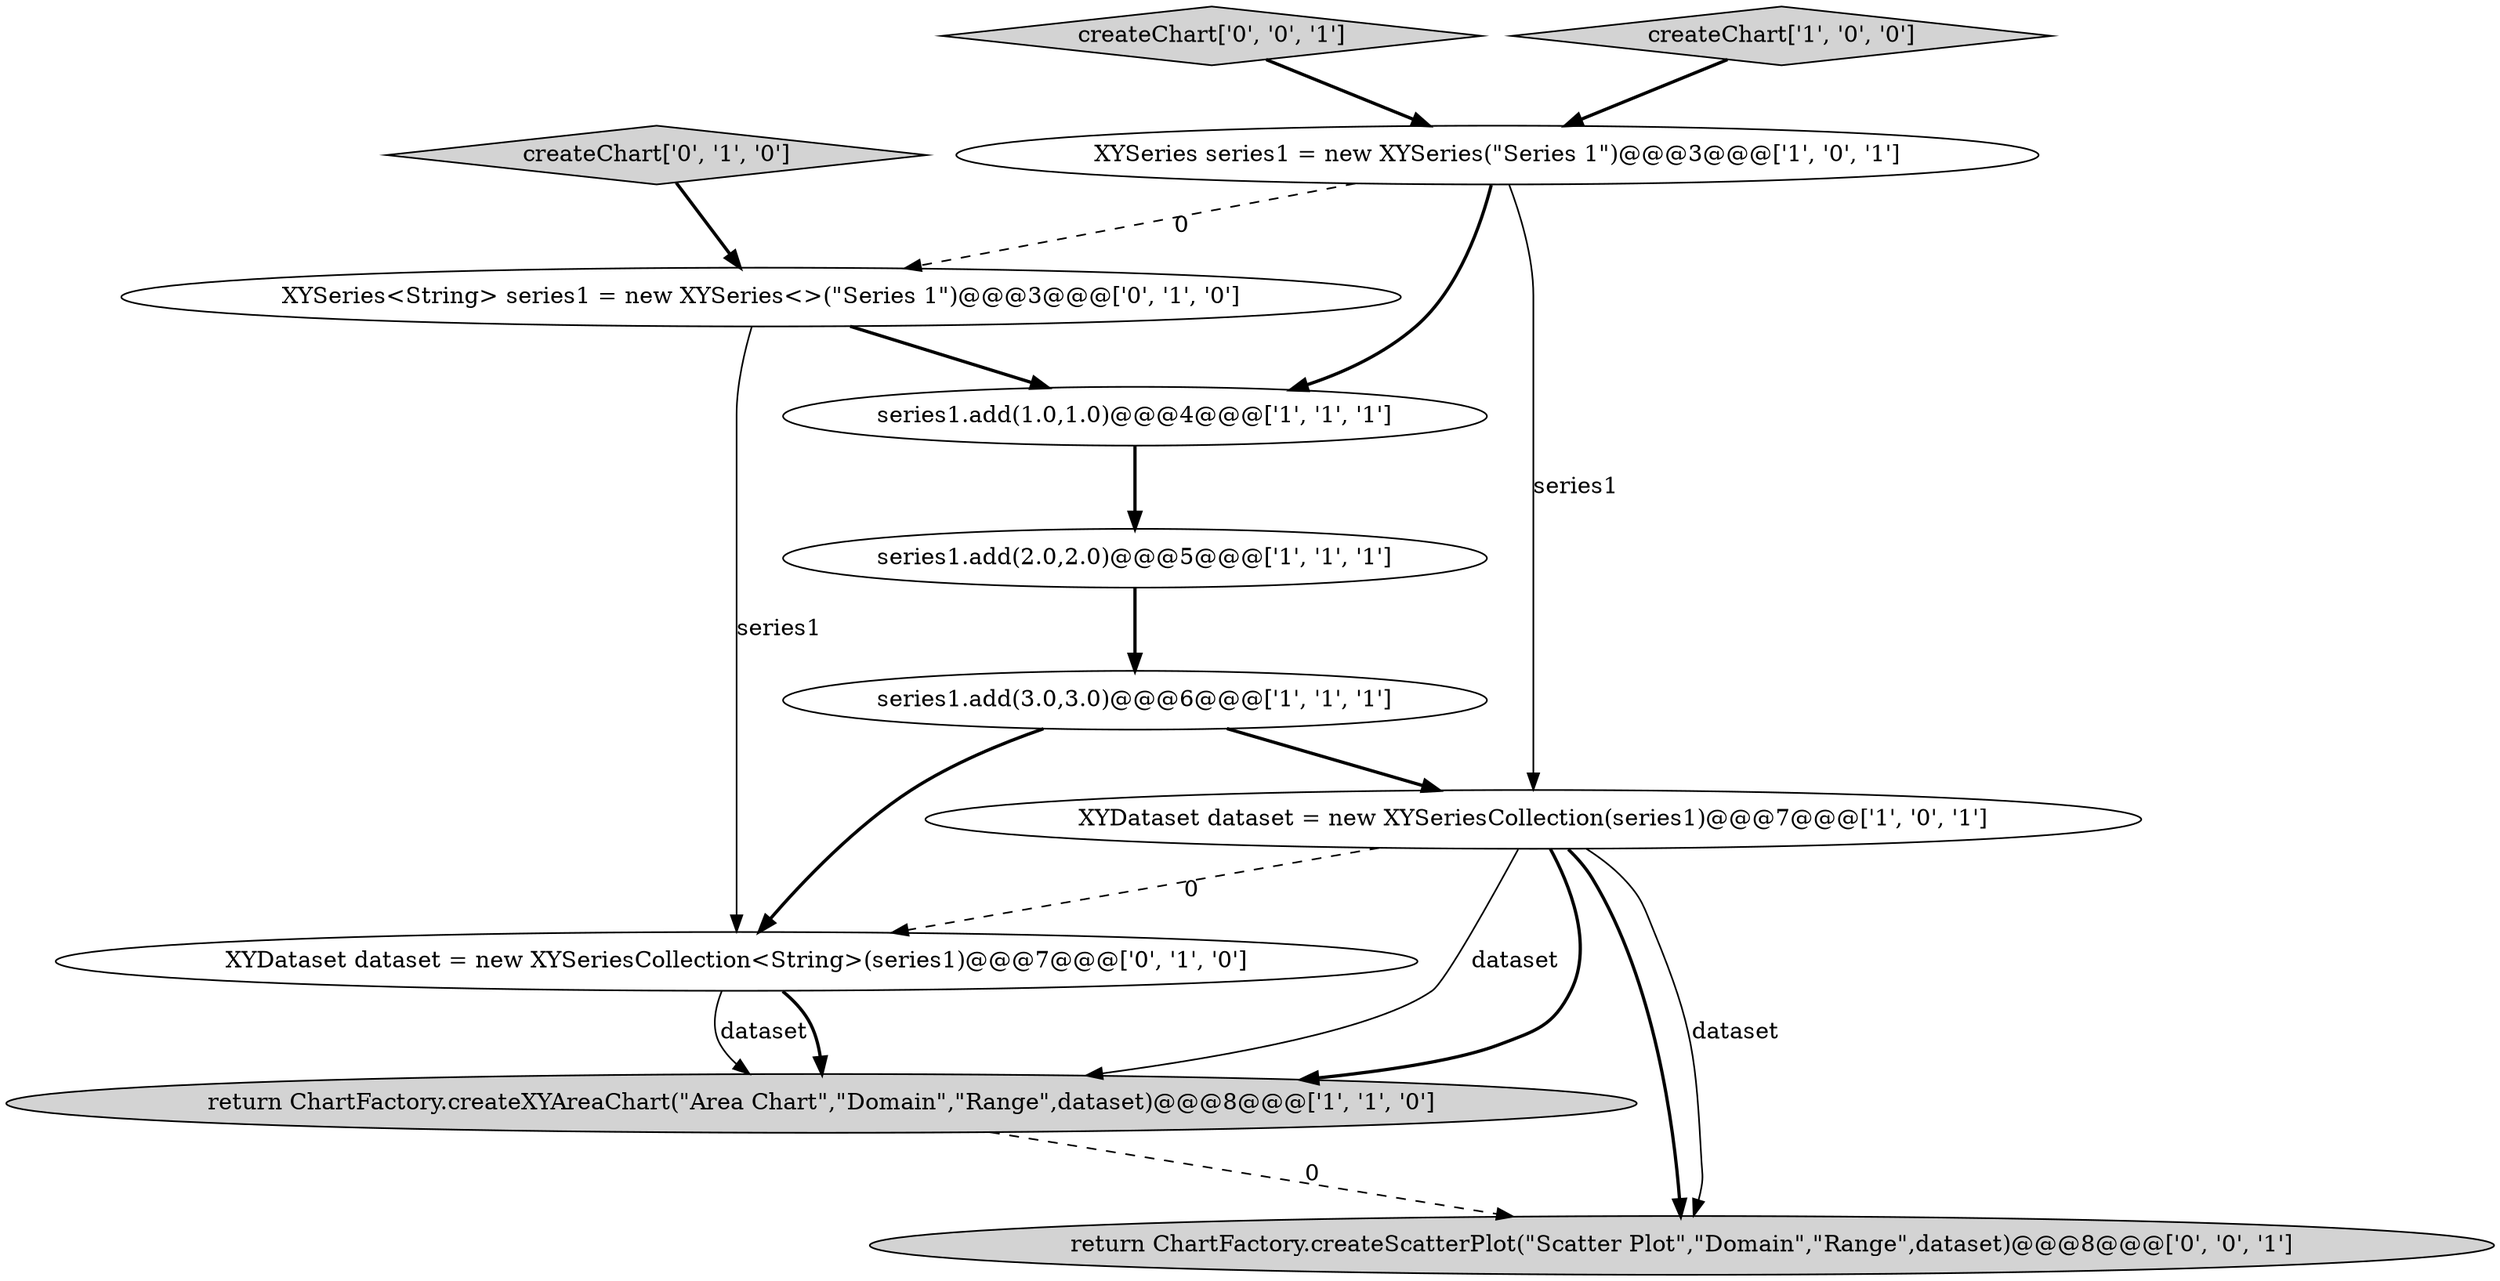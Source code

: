 digraph {
0 [style = filled, label = "return ChartFactory.createXYAreaChart(\"Area Chart\",\"Domain\",\"Range\",dataset)@@@8@@@['1', '1', '0']", fillcolor = lightgray, shape = ellipse image = "AAA0AAABBB1BBB"];
9 [style = filled, label = "createChart['0', '1', '0']", fillcolor = lightgray, shape = diamond image = "AAA0AAABBB2BBB"];
6 [style = filled, label = "series1.add(3.0,3.0)@@@6@@@['1', '1', '1']", fillcolor = white, shape = ellipse image = "AAA0AAABBB1BBB"];
5 [style = filled, label = "series1.add(1.0,1.0)@@@4@@@['1', '1', '1']", fillcolor = white, shape = ellipse image = "AAA0AAABBB1BBB"];
11 [style = filled, label = "createChart['0', '0', '1']", fillcolor = lightgray, shape = diamond image = "AAA0AAABBB3BBB"];
1 [style = filled, label = "XYSeries series1 = new XYSeries(\"Series 1\")@@@3@@@['1', '0', '1']", fillcolor = white, shape = ellipse image = "AAA0AAABBB1BBB"];
3 [style = filled, label = "createChart['1', '0', '0']", fillcolor = lightgray, shape = diamond image = "AAA0AAABBB1BBB"];
2 [style = filled, label = "series1.add(2.0,2.0)@@@5@@@['1', '1', '1']", fillcolor = white, shape = ellipse image = "AAA0AAABBB1BBB"];
7 [style = filled, label = "XYDataset dataset = new XYSeriesCollection<String>(series1)@@@7@@@['0', '1', '0']", fillcolor = white, shape = ellipse image = "AAA1AAABBB2BBB"];
8 [style = filled, label = "XYSeries<String> series1 = new XYSeries<>(\"Series 1\")@@@3@@@['0', '1', '0']", fillcolor = white, shape = ellipse image = "AAA1AAABBB2BBB"];
10 [style = filled, label = "return ChartFactory.createScatterPlot(\"Scatter Plot\",\"Domain\",\"Range\",dataset)@@@8@@@['0', '0', '1']", fillcolor = lightgray, shape = ellipse image = "AAA0AAABBB3BBB"];
4 [style = filled, label = "XYDataset dataset = new XYSeriesCollection(series1)@@@7@@@['1', '0', '1']", fillcolor = white, shape = ellipse image = "AAA0AAABBB1BBB"];
5->2 [style = bold, label=""];
2->6 [style = bold, label=""];
4->10 [style = bold, label=""];
7->0 [style = solid, label="dataset"];
1->4 [style = solid, label="series1"];
0->10 [style = dashed, label="0"];
9->8 [style = bold, label=""];
6->7 [style = bold, label=""];
11->1 [style = bold, label=""];
8->7 [style = solid, label="series1"];
1->8 [style = dashed, label="0"];
4->7 [style = dashed, label="0"];
6->4 [style = bold, label=""];
8->5 [style = bold, label=""];
7->0 [style = bold, label=""];
4->0 [style = bold, label=""];
3->1 [style = bold, label=""];
4->10 [style = solid, label="dataset"];
1->5 [style = bold, label=""];
4->0 [style = solid, label="dataset"];
}
